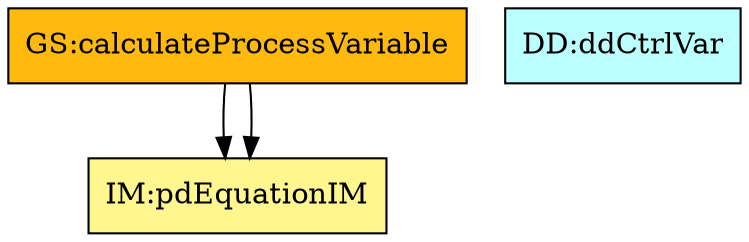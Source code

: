 digraph allvsr {
	instance:calculateValues -> theory:imPDRC;
	instance:outputValues -> theory:imPDRC;


	instance:pwrPlant	[shape=box, color=black, style=filled, fillcolor=mistyrose, label="A:pwrPlant"];
	instance:decoupled	[shape=box, color=black, style=filled, fillcolor=mistyrose, label="A:decoupled"];
	instance:setPointConstant	[shape=box, color=black, style=filled, fillcolor=mistyrose, label="A:setPointConstant"];
	instance:externalDisturb	[shape=box, color=black, style=filled, fillcolor=mistyrose, label="A:externalDisturb"];
	instance:initialValue	[shape=box, color=black, style=filled, fillcolor=mistyrose, label="A:initialValue"];
	instance:parallelEq	[shape=box, color=black, style=filled, fillcolor=mistyrose, label="A:parallelEq"];
	instance:unfilteredDerivative	[shape=box, color=black, style=filled, fillcolor=mistyrose, label="A:unfilteredDerivative"];
	instance:pwrPlantTxFnx	[shape=box, color=black, style=filled, fillcolor=mistyrose, label="A:pwrPlantTxFnx"];
	instance:massSpring	[shape=box, color=black, style=filled, fillcolor=mistyrose, label="A:massSpring"];
	instance:dampingCoeffSpring	[shape=box, color=black, style=filled, fillcolor=mistyrose, label="A:dampingCoeffSpring"];
	instance:stiffnessCoeffSpring	[shape=box, color=black, style=filled, fillcolor=mistyrose, label="A:stiffnessCoeffSpring"];

	subgraph A {
	rank="same"
	{instance:pwrPlant, instance:decoupled, instance:setPointConstant, instance:externalDisturb, instance:initialValue, instance:parallelEq, instance:unfilteredDerivative, instance:pwrPlantTxFnx, instance:massSpring, instance:dampingCoeffSpring, instance:stiffnessCoeffSpring}
	}

	dataDefn:dqdProcessErrorFD	[shape=box, color=black, style=filled, fillcolor=paleturquoise1, label="DD:ddProcessError"];
	dataDefn:dqdPropControlFD	[shape=box, color=black, style=filled, fillcolor=paleturquoise1, label="DD:ddPropCtrl"];
	dataDefn:dqdDerivativeControlFD	[shape=box, color=black, style=filled, fillcolor=paleturquoise1, label="DD:ddDerivCtrl"];
	dataDefn:dqdCtrlVarFD	[shape=box, color=black, style=filled, fillcolor=paleturquoise1, label="DD:ddCtrlVar"];

	subgraph DD {
	rank="same"
	{dataDefn:dqdProcessErrorFD, dataDefn:dqdPropControlFD, dataDefn:dqdDerivativeControlFD, dataDefn:dqdCtrlVarFD}
	}

	theory:laplaceRC	[shape=box, color=black, style=filled, fillcolor=pink, label="TM:laplaceTransform"];
	theory:invLaplaceRC	[shape=box, color=black, style=filled, fillcolor=pink, label="TM:invLaplaceTransform"];
	theory:tmSOSystemRC	[shape=box, color=black, style=filled, fillcolor=pink, label="TM:tmSOSystem"];

	subgraph TM {
	rank="same"
	{theory:laplaceRC, theory:invLaplaceRC, theory:tmSOSystemRC}
	}

	theory:gdPowerPlantRC	[shape=box, color=black, style=filled, fillcolor=palegreen, label="GD:gdPowerPlant"];

	subgraph GD {
	rank="same"
	{theory:gdPowerPlantRC}
	}

	theory:imPDRC	[shape=box, color=black, style=filled, fillcolor=khaki1, label="IM:pdEquationIM"];

	subgraph IM {
	rank="same"
	{theory:imPDRC}
	}

	instance:portable	[shape=box, color=black, style=filled, fillcolor=ivory, label="NFR:portable"];
	instance:security	[shape=box, color=black, style=filled, fillcolor=ivory, label="NFR:security"];
	instance:maintainability	[shape=box, color=black, style=filled, fillcolor=ivory, label="NFR:maintainability"];
	instance:verifiability	[shape=box, color=black, style=filled, fillcolor=ivory, label="NFR:verifiability"];
	instance:inputValues	[shape=box, color=black, style=filled, fillcolor=ivory, label="FR:inputValues"];
	instance:verifyInputs	[shape=box, color=black, style=filled, fillcolor=ivory, label="FR:verifyInputs"];
	instance:calculateValues	[shape=box, color=black, style=filled, fillcolor=ivory, label="FR:calculateValues"];
	instance:outputValues	[shape=box, color=black, style=filled, fillcolor=ivory, label="FR:outputValues"];

	subgraph NFR {
	rank="same"
	{instance:portable, instance:security, instance:maintainability, instance:verifiability, instance:inputValues, instance:verifyInputs, instance:calculateValues, instance:outputValues}
	}

	instance:calculateProcessVariable	[shape=box, color=black, style=filled, fillcolor=darkgoldenrod1, label="GS:calculateProcessVariable"];

	subgraph GS {
	rank="same"
	{instance:calculateProcessVariable}
	}

}
